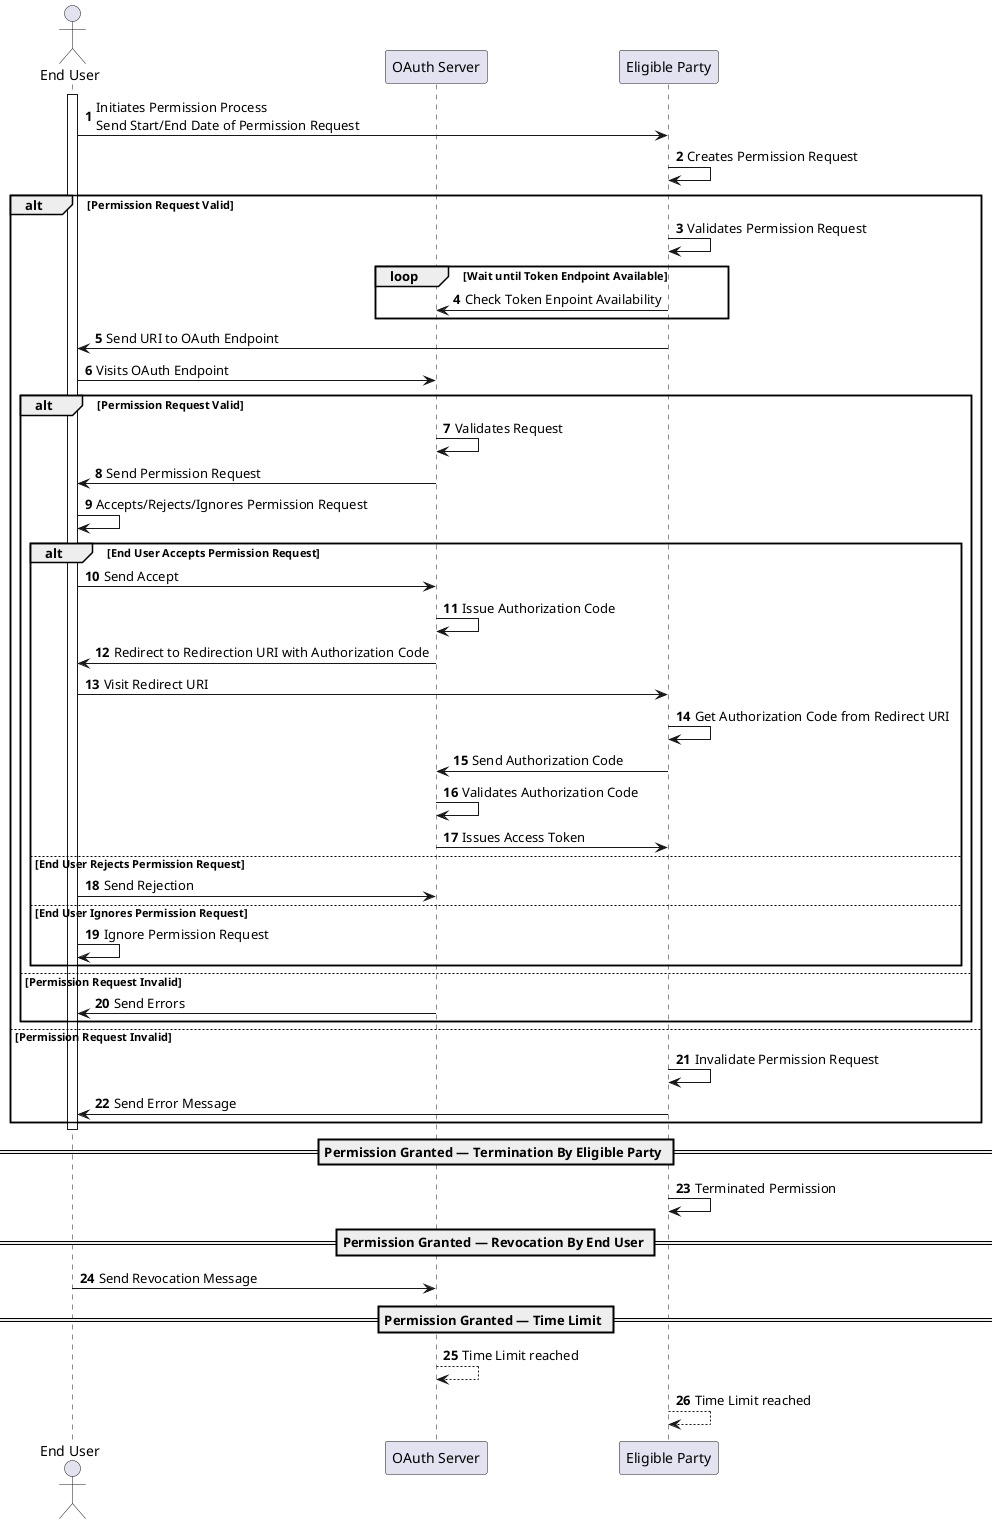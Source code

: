 @startuml
autonumber
actor user as "End User"
participant oauth as "OAuth Server"
participant ep as "Eligible Party"
activate user
user -> ep : Initiates Permission Process\nSend Start/End Date of Permission Request
ep -> ep : Creates Permission Request
alt Permission Request Valid
  ep -> ep : Validates Permission Request
  loop Wait until Token Endpoint Available
    ep -> oauth : Check Token Enpoint Availability
  end
  ep -> user : Send URI to OAuth Endpoint
  user -> oauth : Visits OAuth Endpoint
  alt Permission Request Valid
      oauth -> oauth : Validates Request
      oauth -> user : Send Permission Request
      user -> user : Accepts/Rejects/Ignores Permission Request
      alt End User Accepts Permission Request
        user -> oauth : Send Accept
        oauth -> oauth : Issue Authorization Code
        oauth -> user : Redirect to Redirection URI with Authorization Code
        user -> ep : Visit Redirect URI
        ep -> ep : Get Authorization Code from Redirect URI
        ep -> oauth : Send Authorization Code
        oauth -> oauth : Validates Authorization Code
        oauth -> ep : Issues Access Token
      else End User Rejects Permission Request
        user -> oauth : Send Rejection
      else End User Ignores Permission Request
        user -> user : Ignore Permission Request
      end
  else Permission Request Invalid
    oauth -> user : Send Errors
  end
else Permission Request Invalid
  ep -> ep : Invalidate Permission Request
  ep -> user : Send Error Message
end
deactivate user

== Permission Granted — Termination By Eligible Party ==
ep -> ep : Terminated Permission

== Permission Granted — Revocation By End User ==
user -> oauth : Send Revocation Message

== Permission Granted — Time Limit ==
oauth --> oauth : Time Limit reached
ep --> ep : Time Limit reached
@enduml